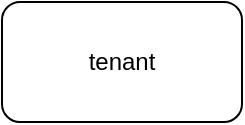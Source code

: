 <mxfile version="15.5.4" type="github">
  <diagram id="MKFq7G4W5kPPj9QT9vAa" name="第 1 页">
    <mxGraphModel dx="1186" dy="675" grid="1" gridSize="10" guides="1" tooltips="1" connect="1" arrows="1" fold="1" page="1" pageScale="1" pageWidth="827" pageHeight="1169" math="0" shadow="0">
      <root>
        <mxCell id="0" />
        <mxCell id="1" parent="0" />
        <mxCell id="0_J2UPxN4kfvA6rc42Cn-1" value="tenant" style="rounded=1;whiteSpace=wrap;html=1;" vertex="1" parent="1">
          <mxGeometry x="180" y="130" width="120" height="60" as="geometry" />
        </mxCell>
      </root>
    </mxGraphModel>
  </diagram>
</mxfile>
